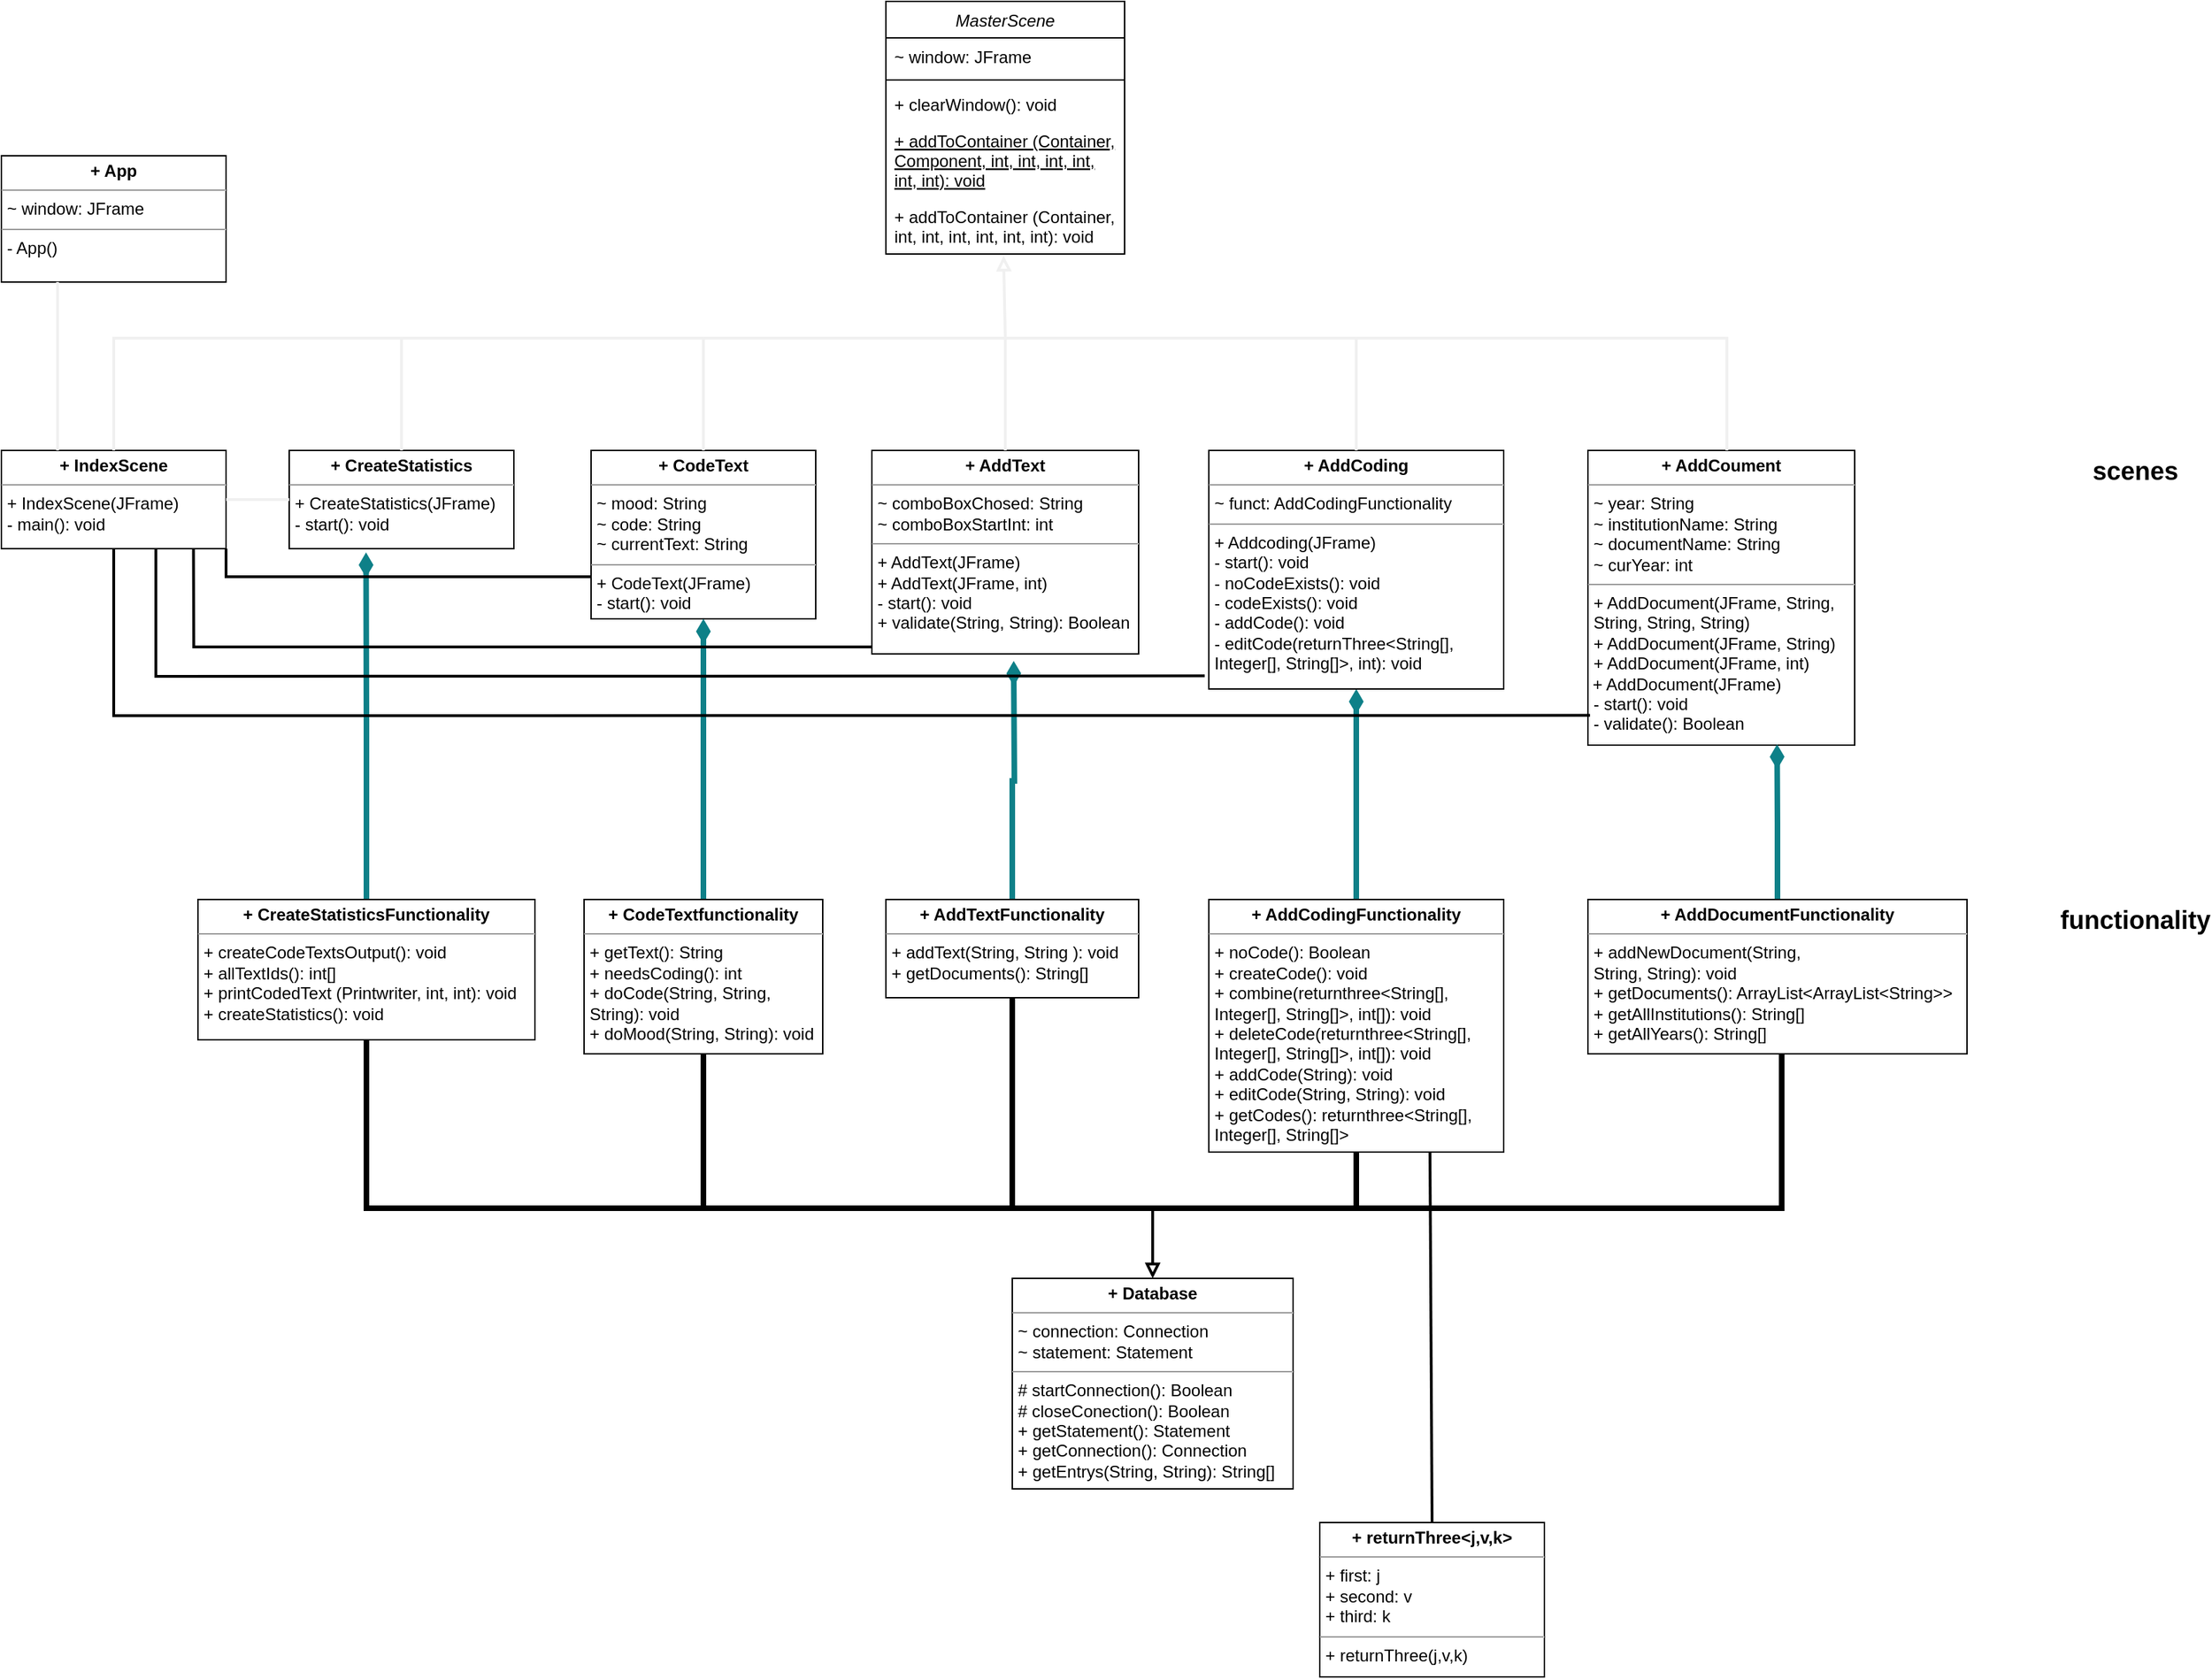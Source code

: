 <mxfile version="16.0.2" type="device"><diagram id="g9XpbHXiiaLH-6QGhV3i" name="Page-1"><mxGraphModel dx="2836" dy="2933" grid="1" gridSize="10" guides="1" tooltips="1" connect="1" arrows="1" fold="1" page="1" pageScale="1" pageWidth="827" pageHeight="1169" math="0" shadow="0"><root><mxCell id="0"/><mxCell id="1" parent="0"/><mxCell id="shySvFnmXTKyoBpyWlTp-7" value="&lt;p style=&quot;margin: 0px ; margin-top: 4px ; text-align: center&quot;&gt;&lt;b&gt;+ App&lt;/b&gt;&lt;/p&gt;&lt;hr size=&quot;1&quot;&gt;&lt;p style=&quot;margin: 0px ; margin-left: 4px&quot;&gt;~ window: JFrame&lt;/p&gt;&lt;hr size=&quot;1&quot;&gt;&lt;p style=&quot;margin: 0px ; margin-left: 4px&quot;&gt;- App()&lt;/p&gt;" style="verticalAlign=top;align=left;overflow=fill;fontSize=12;fontFamily=Helvetica;html=1;" parent="1" vertex="1"><mxGeometry x="10" y="30" width="160" height="90" as="geometry"/></mxCell><mxCell id="shySvFnmXTKyoBpyWlTp-9" value="scenes" style="text;align=center;fontStyle=1;verticalAlign=middle;spacingLeft=3;spacingRight=3;strokeColor=none;rotatable=0;points=[[0,0.5],[1,0.5]];portConstraint=eastwest;fontSize=18;" parent="1" vertex="1"><mxGeometry x="1490" y="240" width="80" height="26" as="geometry"/></mxCell><mxCell id="shySvFnmXTKyoBpyWlTp-10" value="&lt;p style=&quot;margin: 0px ; margin-top: 4px ; text-align: center&quot;&gt;&lt;b&gt;+ IndexScene&lt;/b&gt;&lt;/p&gt;&lt;hr size=&quot;1&quot;&gt;&lt;p style=&quot;margin: 0px ; margin-left: 4px&quot;&gt;&lt;/p&gt;&lt;p style=&quot;margin: 0px ; margin-left: 4px&quot;&gt;+ IndexScene(JFrame)&lt;/p&gt;&lt;p style=&quot;margin: 0px ; margin-left: 4px&quot;&gt;- main(): void&lt;/p&gt;&lt;p style=&quot;margin: 0px ; margin-left: 4px&quot;&gt;&lt;br&gt;&lt;/p&gt;" style="verticalAlign=top;align=left;overflow=fill;fontSize=12;fontFamily=Helvetica;html=1;" parent="1" vertex="1"><mxGeometry x="10" y="240" width="160" height="70" as="geometry"/></mxCell><mxCell id="shySvFnmXTKyoBpyWlTp-11" value="&lt;p style=&quot;margin: 0px ; margin-top: 4px ; text-align: center&quot;&gt;&lt;b&gt;+ CreateStatistics&lt;/b&gt;&lt;/p&gt;&lt;hr size=&quot;1&quot;&gt;&lt;p style=&quot;margin: 0px ; margin-left: 4px&quot;&gt;&lt;/p&gt;&lt;p style=&quot;margin: 0px ; margin-left: 4px&quot;&gt;+ CreateStatistics(JFrame)&lt;/p&gt;&lt;p style=&quot;margin: 0px ; margin-left: 4px&quot;&gt;- start(): void&lt;br&gt;&lt;/p&gt;" style="verticalAlign=top;align=left;overflow=fill;fontSize=12;fontFamily=Helvetica;html=1;" parent="1" vertex="1"><mxGeometry x="215" y="240" width="160" height="70" as="geometry"/></mxCell><mxCell id="shySvFnmXTKyoBpyWlTp-12" value="&lt;p style=&quot;margin: 0px ; margin-top: 4px ; text-align: center&quot;&gt;&lt;b&gt;+ CodeText&lt;/b&gt;&lt;/p&gt;&lt;hr size=&quot;1&quot;&gt;&lt;p style=&quot;margin: 0px ; margin-left: 4px&quot;&gt;~ mood: String&lt;/p&gt;&lt;p style=&quot;margin: 0px ; margin-left: 4px&quot;&gt;~ code: String&lt;/p&gt;&lt;p style=&quot;margin: 0px ; margin-left: 4px&quot;&gt;~ currentText: String&lt;/p&gt;&lt;hr size=&quot;1&quot;&gt;&lt;p style=&quot;margin: 0px ; margin-left: 4px&quot;&gt;+ CodeText(JFrame)&lt;/p&gt;&lt;p style=&quot;margin: 0px 0px 0px 4px;&quot;&gt;- start(): void&lt;/p&gt;&lt;p style=&quot;margin: 0px 0px 0px 4px;&quot;&gt;&lt;br&gt;&lt;/p&gt;" style="verticalAlign=top;align=left;overflow=fill;fontSize=12;fontFamily=Helvetica;html=1;" parent="1" vertex="1"><mxGeometry x="430" y="240" width="160" height="120" as="geometry"/></mxCell><mxCell id="syHtyTKMQ_1AjFaNhw5h-5" value="&lt;p style=&quot;margin: 0px ; margin-top: 4px ; text-align: center&quot;&gt;&lt;b&gt;+ AddText&lt;/b&gt;&lt;/p&gt;&lt;hr size=&quot;1&quot;&gt;&lt;p style=&quot;margin: 0px ; margin-left: 4px&quot;&gt;&lt;span style=&quot;background-color: initial;&quot;&gt;~ comboBoxChosed: String&lt;/span&gt;&lt;br&gt;&lt;/p&gt;&lt;p style=&quot;margin: 0px ; margin-left: 4px&quot;&gt;~ comboBoxStartInt: int&lt;/p&gt;&lt;hr size=&quot;1&quot;&gt;&lt;p style=&quot;margin: 0px ; margin-left: 4px&quot;&gt;+ AddText(JFrame)&lt;/p&gt;&lt;p style=&quot;margin: 0px ; margin-left: 4px&quot;&gt;+ AddText(JFrame, int)&lt;/p&gt;&lt;p style=&quot;margin: 0px ; margin-left: 4px&quot;&gt;- start(): void&lt;/p&gt;&lt;p style=&quot;margin: 0px ; margin-left: 4px&quot;&gt;&lt;span style=&quot;background-color: initial;&quot;&gt;+ validate(String, String): Boolean&lt;/span&gt;&lt;br&gt;&lt;/p&gt;" style="verticalAlign=top;align=left;overflow=fill;fontSize=12;fontFamily=Helvetica;html=1;" parent="1" vertex="1"><mxGeometry x="630" y="240" width="190" height="145" as="geometry"/></mxCell><mxCell id="syHtyTKMQ_1AjFaNhw5h-6" value="&lt;p style=&quot;margin: 0px ; margin-top: 4px ; text-align: center&quot;&gt;&lt;b&gt;+ AddCoument&lt;/b&gt;&lt;/p&gt;&lt;hr size=&quot;1&quot;&gt;&lt;p style=&quot;margin: 0px ; margin-left: 4px&quot;&gt;&lt;span style=&quot;background-color: initial;&quot;&gt;~ year: String&lt;/span&gt;&lt;br&gt;&lt;/p&gt;&lt;p style=&quot;margin: 0px ; margin-left: 4px&quot;&gt;~ institutionName: String&lt;/p&gt;&lt;p style=&quot;margin: 0px ; margin-left: 4px&quot;&gt;~ documentName: String&lt;/p&gt;&lt;p style=&quot;margin: 0px ; margin-left: 4px&quot;&gt;~ curYear: int&lt;/p&gt;&lt;hr size=&quot;1&quot;&gt;&lt;p style=&quot;margin: 0px ; margin-left: 4px&quot;&gt;+ AddDocument(JFrame,&amp;nbsp;&lt;span&gt;String,&amp;nbsp;&lt;/span&gt;&lt;/p&gt;&lt;p style=&quot;margin: 0px ; margin-left: 4px&quot;&gt;&lt;span&gt;String, String, String)&lt;/span&gt;&lt;/p&gt;&lt;p style=&quot;margin: 0px ; margin-left: 4px&quot;&gt;&lt;span&gt;+ AddDocument(JFrame,&amp;nbsp;&lt;/span&gt;&lt;span&gt;String)&lt;/span&gt;&lt;/p&gt;&lt;p style=&quot;margin: 0px ; margin-left: 4px&quot;&gt;&lt;span&gt;+ AddDocument(JFrame, int)&lt;/span&gt;&lt;/p&gt;&lt;p style=&quot;margin: 0px ; margin-left: 4px&quot;&gt;&lt;/p&gt;&amp;nbsp;+ AddDocument(JFrame)&lt;p style=&quot;margin: 0px ; margin-left: 4px&quot;&gt;- start(): void&lt;/p&gt;&lt;p style=&quot;margin: 0px ; margin-left: 4px&quot;&gt;- validate(): Boolean&lt;/p&gt;" style="verticalAlign=top;align=left;overflow=fill;fontSize=12;fontFamily=Helvetica;html=1;" parent="1" vertex="1"><mxGeometry x="1140" y="240" width="190" height="210" as="geometry"/></mxCell><mxCell id="syHtyTKMQ_1AjFaNhw5h-9" value="functionality" style="text;align=center;fontStyle=1;verticalAlign=middle;spacingLeft=3;spacingRight=3;strokeColor=none;rotatable=0;points=[[0,0.5],[1,0.5]];portConstraint=eastwest;fontSize=18;" parent="1" vertex="1"><mxGeometry x="1490" y="560" width="80" height="26" as="geometry"/></mxCell><mxCell id="syHtyTKMQ_1AjFaNhw5h-10" value="&lt;p style=&quot;margin: 0px ; margin-top: 4px ; text-align: center&quot;&gt;&lt;b&gt;+ returnThree&amp;lt;j,v,k&amp;gt;&lt;/b&gt;&lt;/p&gt;&lt;hr size=&quot;1&quot;&gt;&lt;p style=&quot;margin: 0px ; margin-left: 4px&quot;&gt;+ first: j&lt;/p&gt;&lt;p style=&quot;margin: 0px ; margin-left: 4px&quot;&gt;+ second: v&lt;/p&gt;&lt;p style=&quot;margin: 0px ; margin-left: 4px&quot;&gt;+ third: k&lt;/p&gt;&lt;hr size=&quot;1&quot;&gt;&lt;p style=&quot;margin: 0px ; margin-left: 4px&quot;&gt;+ returnThree(j,v,k)&lt;/p&gt;" style="verticalAlign=top;align=left;overflow=fill;fontSize=12;fontFamily=Helvetica;html=1;" parent="1" vertex="1"><mxGeometry x="949" y="1004" width="160" height="110" as="geometry"/></mxCell><mxCell id="syHtyTKMQ_1AjFaNhw5h-11" value="&lt;p style=&quot;margin: 0px ; margin-top: 4px ; text-align: center&quot;&gt;&lt;b&gt;+ Database&lt;/b&gt;&lt;/p&gt;&lt;hr size=&quot;1&quot;&gt;&lt;p style=&quot;margin: 0px ; margin-left: 4px&quot;&gt;~ connection: Connection&lt;/p&gt;&lt;p style=&quot;margin: 0px ; margin-left: 4px&quot;&gt;~ statement: Statement&lt;/p&gt;&lt;hr size=&quot;1&quot;&gt;&lt;p style=&quot;margin: 0px ; margin-left: 4px&quot;&gt;# startConnection(): Boolean&lt;/p&gt;&lt;p style=&quot;margin: 0px ; margin-left: 4px&quot;&gt;# closeConection(): Boolean&lt;/p&gt;&lt;p style=&quot;margin: 0px ; margin-left: 4px&quot;&gt;+ getStatement(): Statement&lt;/p&gt;&lt;p style=&quot;margin: 0px ; margin-left: 4px&quot;&gt;+ getConnection(): Connection&lt;/p&gt;&lt;p style=&quot;margin: 0px ; margin-left: 4px&quot;&gt;+ getEntrys(String, String): String[]&lt;/p&gt;" style="verticalAlign=top;align=left;overflow=fill;fontSize=12;fontFamily=Helvetica;html=1;" parent="1" vertex="1"><mxGeometry x="730" y="830" width="200" height="150" as="geometry"/></mxCell><mxCell id="WHDsiwbqMPrFCFUA28pu-42" style="edgeStyle=orthogonalEdgeStyle;rounded=0;orthogonalLoop=1;jettySize=auto;html=1;exitX=0.5;exitY=0;exitDx=0;exitDy=0;entryX=0.342;entryY=1.038;entryDx=0;entryDy=0;entryPerimeter=0;endArrow=diamondThin;endFill=1;strokeWidth=4;fillColor=#b0e3e6;strokeColor=#0e8088;" edge="1" parent="1" source="syHtyTKMQ_1AjFaNhw5h-12" target="shySvFnmXTKyoBpyWlTp-11"><mxGeometry relative="1" as="geometry"/></mxCell><mxCell id="syHtyTKMQ_1AjFaNhw5h-12" value="&lt;p style=&quot;margin: 0px ; margin-top: 4px ; text-align: center&quot;&gt;&lt;b&gt;+ CreateStatisticsFunctionality&lt;/b&gt;&lt;/p&gt;&lt;hr size=&quot;1&quot;&gt;&lt;p style=&quot;margin: 0px ; margin-left: 4px&quot;&gt;&lt;/p&gt;&lt;p style=&quot;margin: 0px ; margin-left: 4px&quot;&gt;+ createCodeTextsOutput(): void&lt;/p&gt;&lt;p style=&quot;margin: 0px ; margin-left: 4px&quot;&gt;+ allTextIds(): int[]&lt;/p&gt;&lt;p style=&quot;margin: 0px ; margin-left: 4px&quot;&gt;+ printCodedText (Printwriter, int, int): void&lt;/p&gt;&lt;p style=&quot;margin: 0px ; margin-left: 4px&quot;&gt;+ createStatistics(): void&lt;/p&gt;" style="verticalAlign=top;align=left;overflow=fill;fontSize=12;fontFamily=Helvetica;html=1;" parent="1" vertex="1"><mxGeometry x="150" y="560" width="240" height="100" as="geometry"/></mxCell><mxCell id="WHDsiwbqMPrFCFUA28pu-43" style="edgeStyle=orthogonalEdgeStyle;rounded=0;orthogonalLoop=1;jettySize=auto;html=1;exitX=0.5;exitY=0;exitDx=0;exitDy=0;entryX=0.5;entryY=1;entryDx=0;entryDy=0;endArrow=diamondThin;endFill=1;strokeWidth=4;fillColor=#b0e3e6;strokeColor=#0e8088;" edge="1" parent="1" source="syHtyTKMQ_1AjFaNhw5h-13" target="shySvFnmXTKyoBpyWlTp-12"><mxGeometry relative="1" as="geometry"/></mxCell><mxCell id="syHtyTKMQ_1AjFaNhw5h-13" value="&lt;p style=&quot;margin: 0px ; margin-top: 4px ; text-align: center&quot;&gt;&lt;b&gt;+ CodeTextfunctionality&lt;/b&gt;&lt;/p&gt;&lt;hr size=&quot;1&quot;&gt;&lt;p style=&quot;margin: 0px ; margin-left: 4px&quot;&gt;&lt;/p&gt;&lt;p style=&quot;margin: 0px ; margin-left: 4px&quot;&gt;+ getText(): String&lt;/p&gt;&lt;p style=&quot;margin: 0px ; margin-left: 4px&quot;&gt;+ needsCoding(): int&lt;/p&gt;&lt;p style=&quot;margin: 0px ; margin-left: 4px&quot;&gt;+ doCode(String, String,&amp;nbsp;&lt;/p&gt;&lt;p style=&quot;margin: 0px ; margin-left: 4px&quot;&gt;String): void&lt;/p&gt;&lt;p style=&quot;margin: 0px ; margin-left: 4px&quot;&gt;+ doMood(String, String): void&lt;/p&gt;&lt;p style=&quot;margin: 0px ; margin-left: 4px&quot;&gt;&lt;br&gt;&lt;/p&gt;" style="verticalAlign=top;align=left;overflow=fill;fontSize=12;fontFamily=Helvetica;html=1;" parent="1" vertex="1"><mxGeometry x="425" y="560" width="170" height="110" as="geometry"/></mxCell><mxCell id="WHDsiwbqMPrFCFUA28pu-44" style="edgeStyle=orthogonalEdgeStyle;rounded=0;orthogonalLoop=1;jettySize=auto;html=1;exitX=0.5;exitY=0;exitDx=0;exitDy=0;endArrow=diamondThin;endFill=1;strokeWidth=4;fillColor=#b0e3e6;strokeColor=#0e8088;" edge="1" parent="1" source="syHtyTKMQ_1AjFaNhw5h-14"><mxGeometry relative="1" as="geometry"><mxPoint x="731" y="390" as="targetPoint"/></mxGeometry></mxCell><mxCell id="syHtyTKMQ_1AjFaNhw5h-14" value="&lt;p style=&quot;margin: 0px ; margin-top: 4px ; text-align: center&quot;&gt;&lt;b&gt;+ AddTextFunctionality&lt;/b&gt;&lt;/p&gt;&lt;hr size=&quot;1&quot;&gt;&lt;p style=&quot;margin: 0px ; margin-left: 4px&quot;&gt;&lt;/p&gt;&lt;p style=&quot;margin: 0px ; margin-left: 4px&quot;&gt;+ addText(String, String ): void&lt;/p&gt;&lt;p style=&quot;margin: 0px ; margin-left: 4px&quot;&gt;+ getDocuments(): String[]&lt;/p&gt;" style="verticalAlign=top;align=left;overflow=fill;fontSize=12;fontFamily=Helvetica;html=1;" parent="1" vertex="1"><mxGeometry x="640" y="560" width="180" height="70" as="geometry"/></mxCell><mxCell id="WHDsiwbqMPrFCFUA28pu-46" style="edgeStyle=orthogonalEdgeStyle;rounded=0;orthogonalLoop=1;jettySize=auto;html=1;exitX=0.5;exitY=0;exitDx=0;exitDy=0;entryX=0.709;entryY=0.997;entryDx=0;entryDy=0;entryPerimeter=0;endArrow=diamondThin;endFill=1;strokeWidth=4;fillColor=#b0e3e6;strokeColor=#0e8088;" edge="1" parent="1" source="syHtyTKMQ_1AjFaNhw5h-15" target="syHtyTKMQ_1AjFaNhw5h-6"><mxGeometry relative="1" as="geometry"/></mxCell><mxCell id="syHtyTKMQ_1AjFaNhw5h-15" value="&lt;p style=&quot;margin: 0px ; margin-top: 4px ; text-align: center&quot;&gt;&lt;b&gt;+ AddDocumentFunctionality&lt;/b&gt;&lt;/p&gt;&lt;hr size=&quot;1&quot;&gt;&lt;p style=&quot;margin: 0px ; margin-left: 4px&quot;&gt;&lt;/p&gt;&lt;p style=&quot;margin: 0px ; margin-left: 4px&quot;&gt;+ addNewDocument(String,&amp;nbsp;&lt;/p&gt;&lt;p style=&quot;margin: 0px ; margin-left: 4px&quot;&gt;String, String): void&lt;/p&gt;&lt;p style=&quot;margin: 0px ; margin-left: 4px&quot;&gt;+ getDocuments(): ArrayList&amp;lt;ArrayList&amp;lt;String&amp;gt;&amp;gt;&lt;/p&gt;&lt;p style=&quot;margin: 0px ; margin-left: 4px&quot;&gt;+ getAllInstitutions(): String[]&lt;/p&gt;&lt;p style=&quot;margin: 0px ; margin-left: 4px&quot;&gt;+ getAllYears(): String[]&lt;/p&gt;" style="verticalAlign=top;align=left;overflow=fill;fontSize=12;fontFamily=Helvetica;html=1;" parent="1" vertex="1"><mxGeometry x="1140" y="560" width="270" height="110" as="geometry"/></mxCell><mxCell id="WHDsiwbqMPrFCFUA28pu-45" style="edgeStyle=orthogonalEdgeStyle;rounded=0;orthogonalLoop=1;jettySize=auto;html=1;exitX=0.5;exitY=0;exitDx=0;exitDy=0;entryX=0.5;entryY=1;entryDx=0;entryDy=0;endArrow=diamondThin;endFill=1;strokeWidth=4;fillColor=#b0e3e6;strokeColor=#0e8088;" edge="1" parent="1" source="syHtyTKMQ_1AjFaNhw5h-16" target="5"><mxGeometry relative="1" as="geometry"/></mxCell><mxCell id="syHtyTKMQ_1AjFaNhw5h-16" value="&lt;p style=&quot;margin: 0px ; margin-top: 4px ; text-align: center&quot;&gt;&lt;b&gt;+ AddCodingFunctionality&lt;/b&gt;&lt;/p&gt;&lt;hr size=&quot;1&quot;&gt;&lt;p style=&quot;margin: 0px ; margin-left: 4px&quot;&gt;&lt;/p&gt;&lt;p style=&quot;margin: 0px ; margin-left: 4px&quot;&gt;+ noCode(): Boolean&lt;/p&gt;&lt;p style=&quot;margin: 0px ; margin-left: 4px&quot;&gt;+ createCode(): void&lt;/p&gt;&lt;p style=&quot;margin: 0px ; margin-left: 4px&quot;&gt;+ combine(returnthree&amp;lt;String[],&amp;nbsp;&lt;/p&gt;&lt;p style=&quot;margin: 0px ; margin-left: 4px&quot;&gt;Integer[], String[]&amp;gt;, int[]): void&lt;/p&gt;&lt;p style=&quot;margin: 0px ; margin-left: 4px&quot;&gt;+ deleteCode(&lt;span&gt;returnthree&amp;lt;String[],&amp;nbsp;&lt;/span&gt;&lt;/p&gt;&lt;p style=&quot;margin: 0px 0px 0px 4px&quot;&gt;Integer[], String[]&amp;gt;, int[]): void&lt;/p&gt;&lt;p style=&quot;margin: 0px 0px 0px 4px&quot;&gt;+ addCode(String&lt;span style=&quot;background-color: initial;&quot;&gt;): void&lt;/span&gt;&lt;/p&gt;&lt;p style=&quot;margin: 0px 0px 0px 4px&quot;&gt;+ editCode(String, String&lt;span style=&quot;background-color: initial;&quot;&gt;): void&lt;/span&gt;&lt;/p&gt;&lt;p style=&quot;margin: 0px 0px 0px 4px&quot;&gt;+ getCodes():&amp;nbsp;&lt;span&gt;returnthree&amp;lt;String[],&amp;nbsp;&lt;/span&gt;&lt;/p&gt;&lt;p style=&quot;margin: 0px 0px 0px 4px&quot;&gt;Integer[], String[]&amp;gt;&lt;/p&gt;" style="verticalAlign=top;align=left;overflow=fill;fontSize=12;fontFamily=Helvetica;html=1;" parent="1" vertex="1"><mxGeometry x="870" y="560" width="210" height="180" as="geometry"/></mxCell><mxCell id="6Ez8mV7togeKaMyKafG8-1" value="MasterScene" style="swimlane;fontStyle=2;align=center;verticalAlign=top;childLayout=stackLayout;horizontal=1;startSize=26;horizontalStack=0;resizeParent=1;resizeParentMax=0;resizeLast=0;collapsible=1;marginBottom=0;" parent="1" vertex="1"><mxGeometry x="640" y="-80" width="170" height="180" as="geometry"/></mxCell><mxCell id="6Ez8mV7togeKaMyKafG8-2" value="~ window: JFrame" style="text;strokeColor=none;fillColor=none;align=left;verticalAlign=top;spacingLeft=4;spacingRight=4;overflow=hidden;rotatable=0;points=[[0,0.5],[1,0.5]];portConstraint=eastwest;" parent="6Ez8mV7togeKaMyKafG8-1" vertex="1"><mxGeometry y="26" width="170" height="26" as="geometry"/></mxCell><mxCell id="6Ez8mV7togeKaMyKafG8-3" value="" style="line;strokeWidth=1;fillColor=none;align=left;verticalAlign=middle;spacingTop=-1;spacingLeft=3;spacingRight=3;rotatable=0;labelPosition=right;points=[];portConstraint=eastwest;" parent="6Ez8mV7togeKaMyKafG8-1" vertex="1"><mxGeometry y="52" width="170" height="8" as="geometry"/></mxCell><mxCell id="6Ez8mV7togeKaMyKafG8-4" value="+ clearWindow(): void" style="text;strokeColor=none;fillColor=none;align=left;verticalAlign=top;spacingLeft=4;spacingRight=4;overflow=hidden;rotatable=0;points=[[0,0.5],[1,0.5]];portConstraint=eastwest;" parent="6Ez8mV7togeKaMyKafG8-1" vertex="1"><mxGeometry y="60" width="170" height="26" as="geometry"/></mxCell><mxCell id="2" value="+ addToContainer (Container,&#10;Component, int, int, int, int, &#10;int, int): void" style="text;strokeColor=none;fillColor=none;align=left;verticalAlign=top;spacingLeft=4;spacingRight=4;overflow=hidden;rotatable=0;points=[[0,0.5],[1,0.5]];portConstraint=eastwest;fontStyle=4" parent="6Ez8mV7togeKaMyKafG8-1" vertex="1"><mxGeometry y="86" width="170" height="54" as="geometry"/></mxCell><mxCell id="4" value="+ addToContainer (Container,&#10;int, int, int, int, int, int): void" style="text;strokeColor=none;fillColor=none;align=left;verticalAlign=top;spacingLeft=4;spacingRight=4;overflow=hidden;rotatable=0;points=[[0,0.5],[1,0.5]];portConstraint=eastwest;fontStyle=0" parent="6Ez8mV7togeKaMyKafG8-1" vertex="1"><mxGeometry y="140" width="170" height="40" as="geometry"/></mxCell><mxCell id="5" value="&lt;p style=&quot;margin: 0px ; margin-top: 4px ; text-align: center&quot;&gt;&lt;b&gt;+ AddCoding&lt;/b&gt;&lt;/p&gt;&lt;hr size=&quot;1&quot;&gt;&lt;p style=&quot;margin: 0px ; margin-left: 4px&quot;&gt;&lt;span style=&quot;background-color: initial;&quot;&gt;~ funct: AddCodingFunctionality&lt;/span&gt;&lt;/p&gt;&lt;hr size=&quot;1&quot;&gt;&lt;p style=&quot;margin: 0px ; margin-left: 4px&quot;&gt;+ Addcoding(JFrame)&lt;/p&gt;&lt;p style=&quot;margin: 0px ; margin-left: 4px&quot;&gt;&lt;/p&gt;&lt;p style=&quot;margin: 0px ; margin-left: 4px&quot;&gt;- start(): void&lt;/p&gt;&lt;p style=&quot;margin: 0px ; margin-left: 4px&quot;&gt;- noCodeExists(): void&lt;/p&gt;&lt;p style=&quot;margin: 0px ; margin-left: 4px&quot;&gt;- codeExists(): void&lt;/p&gt;&lt;p style=&quot;margin: 0px ; margin-left: 4px&quot;&gt;- addCode(): void&lt;/p&gt;&lt;p style=&quot;margin: 0px ; margin-left: 4px&quot;&gt;- editCode(returnThree&amp;lt;String[],&lt;/p&gt;&lt;p style=&quot;margin: 0px ; margin-left: 4px&quot;&gt;Integer[], String[]&amp;gt;, int): void&lt;/p&gt;" style="verticalAlign=top;align=left;overflow=fill;fontSize=12;fontFamily=Helvetica;html=1;" parent="1" vertex="1"><mxGeometry x="870" y="240" width="210" height="170" as="geometry"/></mxCell><mxCell id="19" value="" style="endArrow=none;html=1;strokeColor=#F0F0F0;strokeWidth=2;exitX=0.5;exitY=0;exitDx=0;exitDy=0;rounded=0;" parent="1" source="shySvFnmXTKyoBpyWlTp-10" edge="1"><mxGeometry width="50" height="50" relative="1" as="geometry"><mxPoint x="390" y="-170" as="sourcePoint"/><mxPoint x="1240" y="160" as="targetPoint"/><Array as="points"><mxPoint x="90" y="160"/></Array></mxGeometry></mxCell><mxCell id="20" value="" style="endArrow=none;html=1;strokeColor=#F0F0F0;strokeWidth=2;exitX=0.5;exitY=0;exitDx=0;exitDy=0;" parent="1" source="shySvFnmXTKyoBpyWlTp-11" edge="1"><mxGeometry width="50" height="50" relative="1" as="geometry"><mxPoint x="380" y="120" as="sourcePoint"/><mxPoint x="295" y="160" as="targetPoint"/></mxGeometry></mxCell><mxCell id="21" value="" style="endArrow=none;html=1;strokeColor=#F0F0F0;strokeWidth=2;exitX=0.5;exitY=0;exitDx=0;exitDy=0;" parent="1" source="shySvFnmXTKyoBpyWlTp-12" edge="1"><mxGeometry width="50" height="50" relative="1" as="geometry"><mxPoint x="590" y="120" as="sourcePoint"/><mxPoint x="510" y="160" as="targetPoint"/></mxGeometry></mxCell><mxCell id="23" value="" style="endArrow=none;html=1;strokeColor=#F0F0F0;strokeWidth=2;exitX=0.5;exitY=0;exitDx=0;exitDy=0;" parent="1" edge="1"><mxGeometry width="50" height="50" relative="1" as="geometry"><mxPoint x="1239" y="240" as="sourcePoint"/><mxPoint x="1239" y="160" as="targetPoint"/></mxGeometry></mxCell><mxCell id="24" value="" style="endArrow=none;html=1;strokeColor=#F0F0F0;strokeWidth=2;exitX=0.5;exitY=0;exitDx=0;exitDy=0;" parent="1" source="5" edge="1"><mxGeometry width="50" height="50" relative="1" as="geometry"><mxPoint x="900" y="140" as="sourcePoint"/><mxPoint x="975" y="160" as="targetPoint"/></mxGeometry></mxCell><mxCell id="26" value="" style="endArrow=none;html=1;strokeColor=#F0F0F0;strokeWidth=2;exitX=0.5;exitY=0;exitDx=0;exitDy=0;" parent="1" source="syHtyTKMQ_1AjFaNhw5h-5" edge="1"><mxGeometry width="50" height="50" relative="1" as="geometry"><mxPoint x="680" y="140" as="sourcePoint"/><mxPoint x="725" y="160" as="targetPoint"/></mxGeometry></mxCell><mxCell id="29" value="" style="endArrow=block;html=1;rounded=0;strokeColor=#F0F0F0;strokeWidth=2;endFill=0;entryX=0.493;entryY=1.031;entryDx=0;entryDy=0;entryPerimeter=0;" parent="1" target="4" edge="1"><mxGeometry width="50" height="50" relative="1" as="geometry"><mxPoint x="725" y="159" as="sourcePoint"/><mxPoint x="725" y="109" as="targetPoint"/></mxGeometry></mxCell><mxCell id="30" value="" style="endArrow=none;html=1;rounded=0;strokeColor=#F0F0F0;strokeWidth=2;exitX=0.25;exitY=0;exitDx=0;exitDy=0;entryX=0.25;entryY=1;entryDx=0;entryDy=0;" parent="1" source="shySvFnmXTKyoBpyWlTp-10" target="shySvFnmXTKyoBpyWlTp-7" edge="1"><mxGeometry width="50" height="50" relative="1" as="geometry"><mxPoint x="200" y="170" as="sourcePoint"/><mxPoint x="250" y="120" as="targetPoint"/></mxGeometry></mxCell><mxCell id="31" value="" style="endArrow=none;html=1;rounded=0;strokeColor=#F0F0F0;strokeWidth=2;exitX=1;exitY=0.5;exitDx=0;exitDy=0;entryX=0;entryY=0.5;entryDx=0;entryDy=0;" parent="1" source="shySvFnmXTKyoBpyWlTp-10" target="shySvFnmXTKyoBpyWlTp-11" edge="1"><mxGeometry width="50" height="50" relative="1" as="geometry"><mxPoint x="270" y="170" as="sourcePoint"/><mxPoint x="320" y="120" as="targetPoint"/></mxGeometry></mxCell><mxCell id="33" value="" style="endArrow=none;html=1;rounded=0;strokeColor=default;strokeWidth=2;exitX=1;exitY=1;exitDx=0;exitDy=0;entryX=0;entryY=0.75;entryDx=0;entryDy=0;" parent="1" source="shySvFnmXTKyoBpyWlTp-10" target="shySvFnmXTKyoBpyWlTp-12" edge="1"><mxGeometry width="50" height="50" relative="1" as="geometry"><mxPoint x="270" y="170" as="sourcePoint"/><mxPoint x="320" y="120" as="targetPoint"/><Array as="points"><mxPoint x="170" y="330"/></Array></mxGeometry></mxCell><mxCell id="34" value="" style="endArrow=none;html=1;rounded=0;strokeColor=default;strokeWidth=2;exitX=0.855;exitY=1.003;exitDx=0;exitDy=0;exitPerimeter=0;" parent="1" source="shySvFnmXTKyoBpyWlTp-10" edge="1"><mxGeometry width="50" height="50" relative="1" as="geometry"><mxPoint x="270" y="310" as="sourcePoint"/><mxPoint x="630" y="380" as="targetPoint"/><Array as="points"><mxPoint x="147" y="380"/></Array></mxGeometry></mxCell><mxCell id="35" value="" style="endArrow=none;html=1;rounded=0;strokeColor=default;strokeWidth=2;entryX=-0.014;entryY=0.945;entryDx=0;entryDy=0;entryPerimeter=0;" parent="1" target="5" edge="1"><mxGeometry width="50" height="50" relative="1" as="geometry"><mxPoint x="120" y="310" as="sourcePoint"/><mxPoint x="260" y="230" as="targetPoint"/><Array as="points"><mxPoint x="120" y="401"/></Array></mxGeometry></mxCell><mxCell id="36" value="" style="endArrow=none;html=1;rounded=0;strokeColor=default;strokeWidth=2;exitX=0.5;exitY=1;exitDx=0;exitDy=0;entryX=0.008;entryY=0.899;entryDx=0;entryDy=0;entryPerimeter=0;" parent="1" source="shySvFnmXTKyoBpyWlTp-10" target="syHtyTKMQ_1AjFaNhw5h-6" edge="1"><mxGeometry width="50" height="50" relative="1" as="geometry"><mxPoint x="100" y="310" as="sourcePoint"/><mxPoint x="150" y="260" as="targetPoint"/><Array as="points"><mxPoint x="90" y="429"/></Array></mxGeometry></mxCell><mxCell id="WHDsiwbqMPrFCFUA28pu-47" value="" style="endArrow=none;html=1;rounded=0;strokeWidth=4;exitX=0.5;exitY=1;exitDx=0;exitDy=0;" edge="1" parent="1" source="syHtyTKMQ_1AjFaNhw5h-12"><mxGeometry width="50" height="50" relative="1" as="geometry"><mxPoint x="810" y="580" as="sourcePoint"/><mxPoint x="1280" y="780" as="targetPoint"/><Array as="points"><mxPoint x="270" y="780"/></Array></mxGeometry></mxCell><mxCell id="WHDsiwbqMPrFCFUA28pu-48" value="" style="endArrow=none;html=1;rounded=0;strokeWidth=4;exitX=0.5;exitY=1;exitDx=0;exitDy=0;" edge="1" parent="1"><mxGeometry width="50" height="50" relative="1" as="geometry"><mxPoint x="1278" y="670" as="sourcePoint"/><mxPoint x="1278" y="780" as="targetPoint"/></mxGeometry></mxCell><mxCell id="WHDsiwbqMPrFCFUA28pu-50" value="" style="endArrow=none;html=1;rounded=0;strokeWidth=4;exitX=0.5;exitY=1;exitDx=0;exitDy=0;" edge="1" parent="1" source="syHtyTKMQ_1AjFaNhw5h-16"><mxGeometry width="50" height="50" relative="1" as="geometry"><mxPoint x="960" y="600" as="sourcePoint"/><mxPoint x="975" y="780" as="targetPoint"/></mxGeometry></mxCell><mxCell id="WHDsiwbqMPrFCFUA28pu-51" value="" style="endArrow=none;html=1;rounded=0;strokeWidth=4;exitX=0.5;exitY=1;exitDx=0;exitDy=0;" edge="1" parent="1" source="syHtyTKMQ_1AjFaNhw5h-14"><mxGeometry width="50" height="50" relative="1" as="geometry"><mxPoint x="740" y="600" as="sourcePoint"/><mxPoint x="730" y="780" as="targetPoint"/></mxGeometry></mxCell><mxCell id="WHDsiwbqMPrFCFUA28pu-52" value="" style="endArrow=none;html=1;rounded=0;strokeWidth=4;exitX=0.5;exitY=1;exitDx=0;exitDy=0;" edge="1" parent="1" source="syHtyTKMQ_1AjFaNhw5h-13"><mxGeometry width="50" height="50" relative="1" as="geometry"><mxPoint x="390" y="600" as="sourcePoint"/><mxPoint x="510" y="780" as="targetPoint"/></mxGeometry></mxCell><mxCell id="WHDsiwbqMPrFCFUA28pu-53" value="" style="endArrow=block;html=1;rounded=0;strokeWidth=2;entryX=0.5;entryY=0;entryDx=0;entryDy=0;endFill=0;" edge="1" parent="1" target="syHtyTKMQ_1AjFaNhw5h-11"><mxGeometry width="50" height="50" relative="1" as="geometry"><mxPoint x="830" y="780" as="sourcePoint"/><mxPoint x="760" y="410" as="targetPoint"/></mxGeometry></mxCell><mxCell id="WHDsiwbqMPrFCFUA28pu-54" value="" style="endArrow=none;html=1;rounded=0;strokeWidth=2;exitX=0.75;exitY=1;exitDx=0;exitDy=0;entryX=0.5;entryY=0;entryDx=0;entryDy=0;" edge="1" parent="1" source="syHtyTKMQ_1AjFaNhw5h-16" target="syHtyTKMQ_1AjFaNhw5h-10"><mxGeometry width="50" height="50" relative="1" as="geometry"><mxPoint x="790" y="640" as="sourcePoint"/><mxPoint x="840" y="590" as="targetPoint"/></mxGeometry></mxCell></root></mxGraphModel></diagram></mxfile>